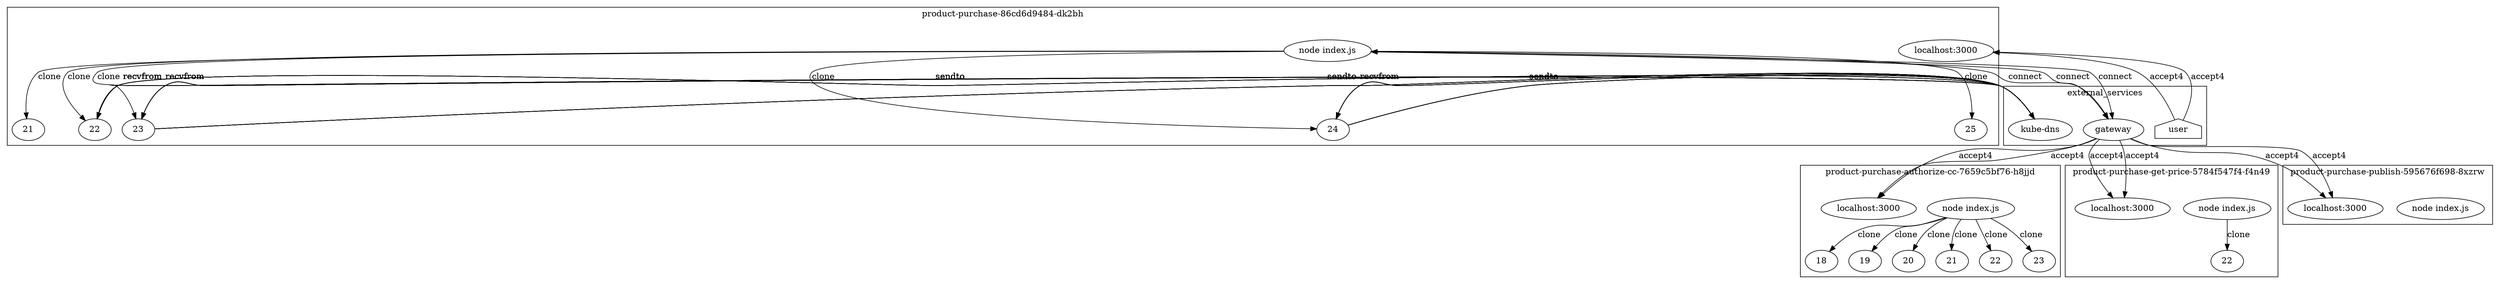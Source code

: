 digraph G {
	subgraph "cluster_ product-purchase-authorize-cc-7659c5bf76-h8jjd " {
		label=" product-purchase-authorize-cc-7659c5bf76-h8jjd "
		9336 [label="node index.js"]
		9336 -> 9385 [label=clone]
		9336 -> 9393 [label=clone]
		9336 -> 9396 [label=clone]
		9336 -> 9402 [label=clone]
		9336 -> 9411 [label=clone]
		9336 -> 9532 [label=clone]
		"product-purchase-authorize-cc_localhost_3000" [label="localhost:3000"]
		"product-purchase-authorize-cc_localhost_3000" [label="localhost:3000"]
		9385 [label=18]
		9393 [label=19]
		9396 [label=20]
		9402 [label=21]
		9411 [label=22]
		9532 [label=23]
	}
	subgraph "cluster_ product-purchase-86cd6d9484-dk2bh " {
		label=" product-purchase-86cd6d9484-dk2bh "
		9989 [label="node index.js"]
		9989 -> 10215 [label=clone]
		"product-purchase_localhost_3000" [label="localhost:3000"]
		"product-purchase_localhost_3000" [label="localhost:3000"]
		9989 -> 13135 [label=clone]
		9989 -> 13142 [label=clone]
		9989 -> 13147 [label=clone]
		9989 -> 13154 [label=clone]
		10215 [label=21]
		13135 [label=22]
		13142 [label=23]
		13147 [label=24]
		13154 [label=25]
	}
	subgraph "cluster_ product-purchase-get-price-5784f547f4-f4n49 " {
		label=" product-purchase-get-price-5784f547f4-f4n49 "
		10837 [label="node index.js"]
		10837 -> 10949 [label=clone]
		"product-purchase-get-price_localhost_3000" [label="localhost:3000"]
		"product-purchase-get-price_localhost_3000" [label="localhost:3000"]
		10949 [label=22]
	}
	subgraph "cluster_ product-purchase-publish-595676f698-8xzrw " {
		label=" product-purchase-publish-595676f698-8xzrw "
		11883 [label="node index.js"]
		"product-purchase-publish_localhost_3000" [label="localhost:3000"]
		"product-purchase-publish_localhost_3000" [label="localhost:3000"]
	}
	subgraph cluster_services {
		label=external_services
		user [shape=house]
		"10.107.89.58_8080" -> "product-purchase-authorize-cc_localhost_3000" [label=accept4]
		"10.107.89.58_8080" -> "product-purchase-authorize-cc_localhost_3000" [label=accept4]
		user -> "product-purchase_localhost_3000" [label=accept4]
		user -> "product-purchase_localhost_3000" [label=accept4]
		"10.107.89.58_8080" [label=gateway]
		9989 -> "10.107.89.58_8080" [label=connect dir=both]
		"10.107.89.58_8080" [label=gateway]
		9989 -> "10.107.89.58_8080" [label=connect dir=both]
		"10.107.89.58_8080" [label=gateway]
		9989 -> "10.107.89.58_8080" [label=connect dir=both]
		"10.96.0.10_53" [label="kube-dns"]
		13135 -> "10.96.0.10_53" [label=sendto]
		"10.96.0.10_53" [label="kube-dns"]
		13135 -> "10.96.0.10_53" [label=sendto]
		"10.96.0.10_53" [label="kube-dns"]
		"10.96.0.10_53" -> 13135 [label=recvfrom]
		"10.96.0.10_53" [label="kube-dns"]
		"10.96.0.10_53" -> 13135 [label=recvfrom]
		"10.96.0.10_53" [label="kube-dns"]
		13135 -> "10.96.0.10_53" [label=sendto]
		"10.96.0.10_53" [label="kube-dns"]
		13135 -> "10.96.0.10_53" [label=sendto]
		"10.96.0.10_53" [label="kube-dns"]
		"10.96.0.10_53" -> 13135 [label=recvfrom]
		"10.96.0.10_53" [label="kube-dns"]
		"10.96.0.10_53" -> 13135 [label=recvfrom]
		"10.96.0.10_53" [label="kube-dns"]
		13135 -> "10.96.0.10_53" [label=sendto]
		"10.96.0.10_53" [label="kube-dns"]
		13135 -> "10.96.0.10_53" [label=sendto]
		"10.96.0.10_53" [label="kube-dns"]
		"10.96.0.10_53" -> 13135 [label=recvfrom]
		"10.96.0.10_53" [label="kube-dns"]
		"10.96.0.10_53" -> 13135 [label=recvfrom]
		"10.96.0.10_53" [label="kube-dns"]
		13135 -> "10.96.0.10_53" [label=sendto]
		"10.96.0.10_53" [label="kube-dns"]
		13135 -> "10.96.0.10_53" [label=sendto]
		"10.96.0.10_53" [label="kube-dns"]
		"10.96.0.10_53" -> 13135 [label=recvfrom]
		"10.96.0.10_53" [label="kube-dns"]
		"10.96.0.10_53" -> 13135 [label=recvfrom]
		"10.96.0.10_53" [label="kube-dns"]
		13142 -> "10.96.0.10_53" [label=sendto]
		"10.96.0.10_53" [label="kube-dns"]
		13142 -> "10.96.0.10_53" [label=sendto]
		"10.96.0.10_53" [label="kube-dns"]
		"10.96.0.10_53" -> 13142 [label=recvfrom]
		"10.96.0.10_53" [label="kube-dns"]
		"10.96.0.10_53" -> 13142 [label=recvfrom]
		"10.96.0.10_53" [label="kube-dns"]
		13142 -> "10.96.0.10_53" [label=sendto]
		"10.96.0.10_53" [label="kube-dns"]
		13142 -> "10.96.0.10_53" [label=sendto]
		"10.96.0.10_53" [label="kube-dns"]
		"10.96.0.10_53" -> 13142 [label=recvfrom]
		"10.96.0.10_53" [label="kube-dns"]
		"10.96.0.10_53" -> 13142 [label=recvfrom]
		"10.96.0.10_53" [label="kube-dns"]
		13142 -> "10.96.0.10_53" [label=sendto]
		"10.96.0.10_53" [label="kube-dns"]
		13142 -> "10.96.0.10_53" [label=sendto]
		"10.96.0.10_53" [label="kube-dns"]
		"10.96.0.10_53" -> 13142 [label=recvfrom]
		"10.96.0.10_53" [label="kube-dns"]
		"10.96.0.10_53" -> 13142 [label=recvfrom]
		"10.96.0.10_53" [label="kube-dns"]
		13142 -> "10.96.0.10_53" [label=sendto]
		"10.96.0.10_53" [label="kube-dns"]
		13142 -> "10.96.0.10_53" [label=sendto]
		"10.96.0.10_53" [label="kube-dns"]
		"10.96.0.10_53" -> 13142 [label=recvfrom]
		"10.96.0.10_53" [label="kube-dns"]
		"10.96.0.10_53" -> 13142 [label=recvfrom]
		"10.96.0.10_53" [label="kube-dns"]
		13147 -> "10.96.0.10_53" [label=sendto]
		"10.96.0.10_53" [label="kube-dns"]
		13147 -> "10.96.0.10_53" [label=sendto]
		"10.96.0.10_53" [label="kube-dns"]
		"10.96.0.10_53" -> 13147 [label=recvfrom]
		"10.96.0.10_53" [label="kube-dns"]
		"10.96.0.10_53" -> 13147 [label=recvfrom]
		"10.96.0.10_53" [label="kube-dns"]
		13147 -> "10.96.0.10_53" [label=sendto]
		"10.96.0.10_53" [label="kube-dns"]
		13147 -> "10.96.0.10_53" [label=sendto]
		"10.96.0.10_53" [label="kube-dns"]
		"10.96.0.10_53" -> 13147 [label=recvfrom]
		"10.96.0.10_53" [label="kube-dns"]
		"10.96.0.10_53" -> 13147 [label=recvfrom]
		"10.96.0.10_53" [label="kube-dns"]
		13147 -> "10.96.0.10_53" [label=sendto]
		"10.96.0.10_53" [label="kube-dns"]
		13147 -> "10.96.0.10_53" [label=sendto]
		"10.96.0.10_53" [label="kube-dns"]
		"10.96.0.10_53" -> 13147 [label=recvfrom]
		"10.96.0.10_53" [label="kube-dns"]
		"10.96.0.10_53" -> 13147 [label=recvfrom]
		"10.96.0.10_53" [label="kube-dns"]
		13147 -> "10.96.0.10_53" [label=sendto]
		"10.96.0.10_53" [label="kube-dns"]
		13147 -> "10.96.0.10_53" [label=sendto]
		"10.96.0.10_53" [label="kube-dns"]
		"10.96.0.10_53" -> 13147 [label=recvfrom]
		"10.96.0.10_53" [label="kube-dns"]
		"10.96.0.10_53" -> 13147 [label=recvfrom]
		"10.107.89.58_8080" -> "product-purchase-get-price_localhost_3000" [label=accept4]
		"10.107.89.58_8080" -> "product-purchase-get-price_localhost_3000" [label=accept4]
		"10.107.89.58_8080" -> "product-purchase-publish_localhost_3000" [label=accept4]
		"10.107.89.58_8080" -> "product-purchase-publish_localhost_3000" [label=accept4]
	}
}
